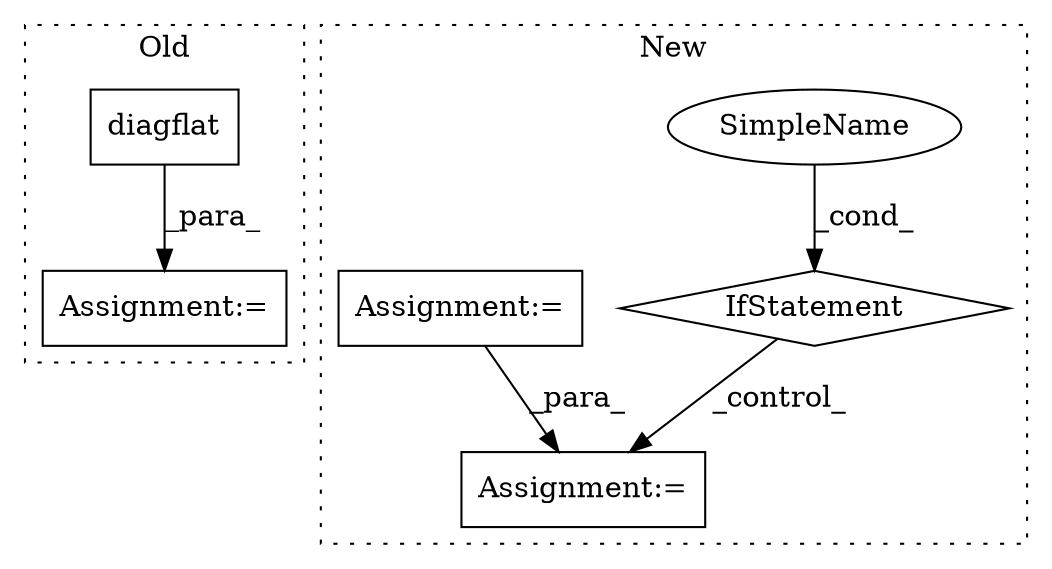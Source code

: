 digraph G {
subgraph cluster0 {
1 [label="diagflat" a="32" s="5920,5957" l="9,1" shape="box"];
3 [label="Assignment:=" a="7" s="5913" l="1" shape="box"];
label = "Old";
style="dotted";
}
subgraph cluster1 {
2 [label="IfStatement" a="25" s="5588,5681" l="4,2" shape="diamond"];
4 [label="Assignment:=" a="7" s="6902" l="1" shape="box"];
5 [label="SimpleName" a="42" s="" l="" shape="ellipse"];
6 [label="Assignment:=" a="7" s="4947" l="2" shape="box"];
label = "New";
style="dotted";
}
1 -> 3 [label="_para_"];
2 -> 4 [label="_control_"];
5 -> 2 [label="_cond_"];
6 -> 4 [label="_para_"];
}